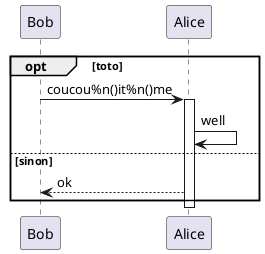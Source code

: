 {
  "sha1": "dgegpwpuv3hld8oaptt2pgpvj45v5rb",
  "insertion": {
    "when": "2024-06-01T09:03:02.962Z",
    "user": "plantuml@gmail.com"
  }
}
@startuml
'skin net.sourceforge.plantuml.skin.bluemodern.BlueModern
opt toto
Bob->Alice : coucou%n()it%n()me
activate Alice
Alice->Alice: well
else sinon
Alice-->Bob: ok
end
deactivate Alice
@enduml
